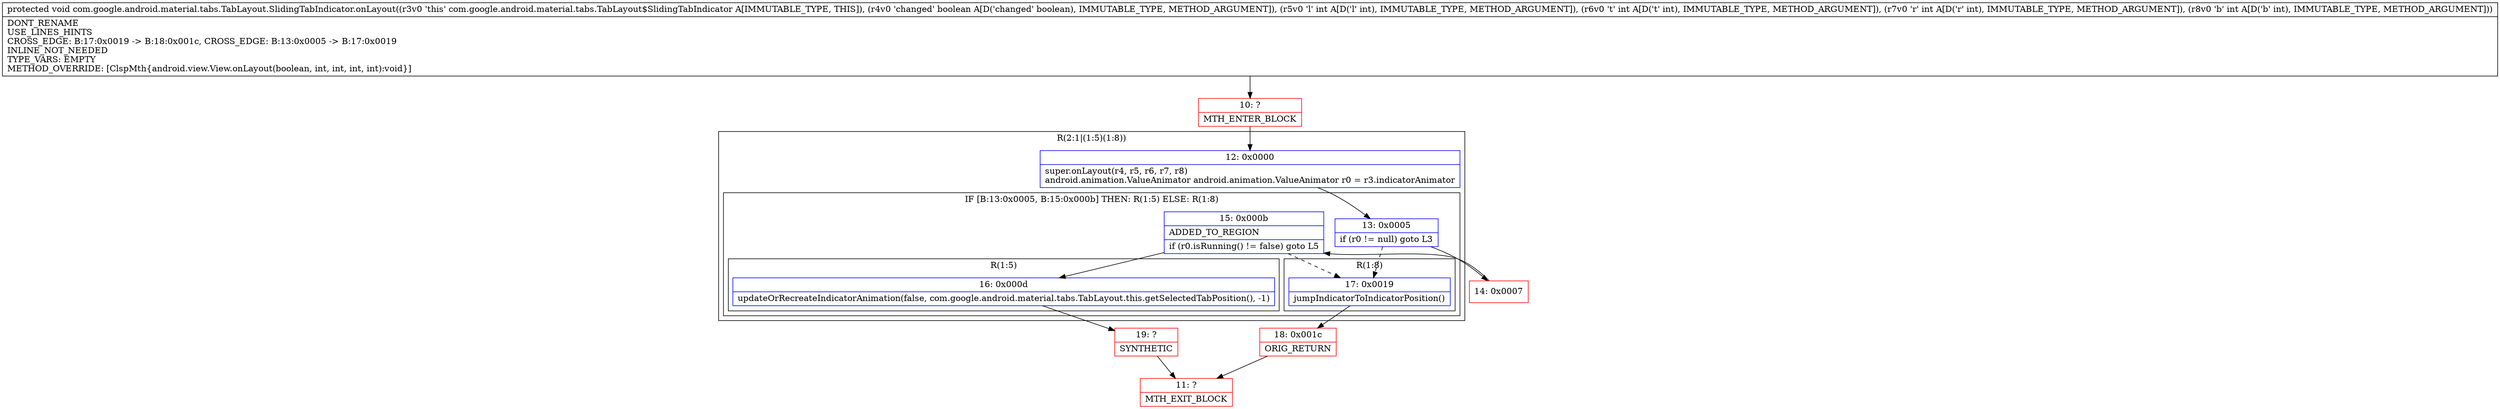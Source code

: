 digraph "CFG forcom.google.android.material.tabs.TabLayout.SlidingTabIndicator.onLayout(ZIIII)V" {
subgraph cluster_Region_33136520 {
label = "R(2:1|(1:5)(1:8))";
node [shape=record,color=blue];
Node_12 [shape=record,label="{12\:\ 0x0000|super.onLayout(r4, r5, r6, r7, r8)\landroid.animation.ValueAnimator android.animation.ValueAnimator r0 = r3.indicatorAnimator\l}"];
subgraph cluster_IfRegion_2006167846 {
label = "IF [B:13:0x0005, B:15:0x000b] THEN: R(1:5) ELSE: R(1:8)";
node [shape=record,color=blue];
Node_13 [shape=record,label="{13\:\ 0x0005|if (r0 != null) goto L3\l}"];
Node_15 [shape=record,label="{15\:\ 0x000b|ADDED_TO_REGION\l|if (r0.isRunning() != false) goto L5\l}"];
subgraph cluster_Region_326201574 {
label = "R(1:5)";
node [shape=record,color=blue];
Node_16 [shape=record,label="{16\:\ 0x000d|updateOrRecreateIndicatorAnimation(false, com.google.android.material.tabs.TabLayout.this.getSelectedTabPosition(), \-1)\l}"];
}
subgraph cluster_Region_509545501 {
label = "R(1:8)";
node [shape=record,color=blue];
Node_17 [shape=record,label="{17\:\ 0x0019|jumpIndicatorToIndicatorPosition()\l}"];
}
}
}
Node_10 [shape=record,color=red,label="{10\:\ ?|MTH_ENTER_BLOCK\l}"];
Node_14 [shape=record,color=red,label="{14\:\ 0x0007}"];
Node_19 [shape=record,color=red,label="{19\:\ ?|SYNTHETIC\l}"];
Node_11 [shape=record,color=red,label="{11\:\ ?|MTH_EXIT_BLOCK\l}"];
Node_18 [shape=record,color=red,label="{18\:\ 0x001c|ORIG_RETURN\l}"];
MethodNode[shape=record,label="{protected void com.google.android.material.tabs.TabLayout.SlidingTabIndicator.onLayout((r3v0 'this' com.google.android.material.tabs.TabLayout$SlidingTabIndicator A[IMMUTABLE_TYPE, THIS]), (r4v0 'changed' boolean A[D('changed' boolean), IMMUTABLE_TYPE, METHOD_ARGUMENT]), (r5v0 'l' int A[D('l' int), IMMUTABLE_TYPE, METHOD_ARGUMENT]), (r6v0 't' int A[D('t' int), IMMUTABLE_TYPE, METHOD_ARGUMENT]), (r7v0 'r' int A[D('r' int), IMMUTABLE_TYPE, METHOD_ARGUMENT]), (r8v0 'b' int A[D('b' int), IMMUTABLE_TYPE, METHOD_ARGUMENT]))  | DONT_RENAME\lUSE_LINES_HINTS\lCROSS_EDGE: B:17:0x0019 \-\> B:18:0x001c, CROSS_EDGE: B:13:0x0005 \-\> B:17:0x0019\lINLINE_NOT_NEEDED\lTYPE_VARS: EMPTY\lMETHOD_OVERRIDE: [ClspMth\{android.view.View.onLayout(boolean, int, int, int, int):void\}]\l}"];
MethodNode -> Node_10;Node_12 -> Node_13;
Node_13 -> Node_14;
Node_13 -> Node_17[style=dashed];
Node_15 -> Node_16;
Node_15 -> Node_17[style=dashed];
Node_16 -> Node_19;
Node_17 -> Node_18;
Node_10 -> Node_12;
Node_14 -> Node_15;
Node_19 -> Node_11;
Node_18 -> Node_11;
}


